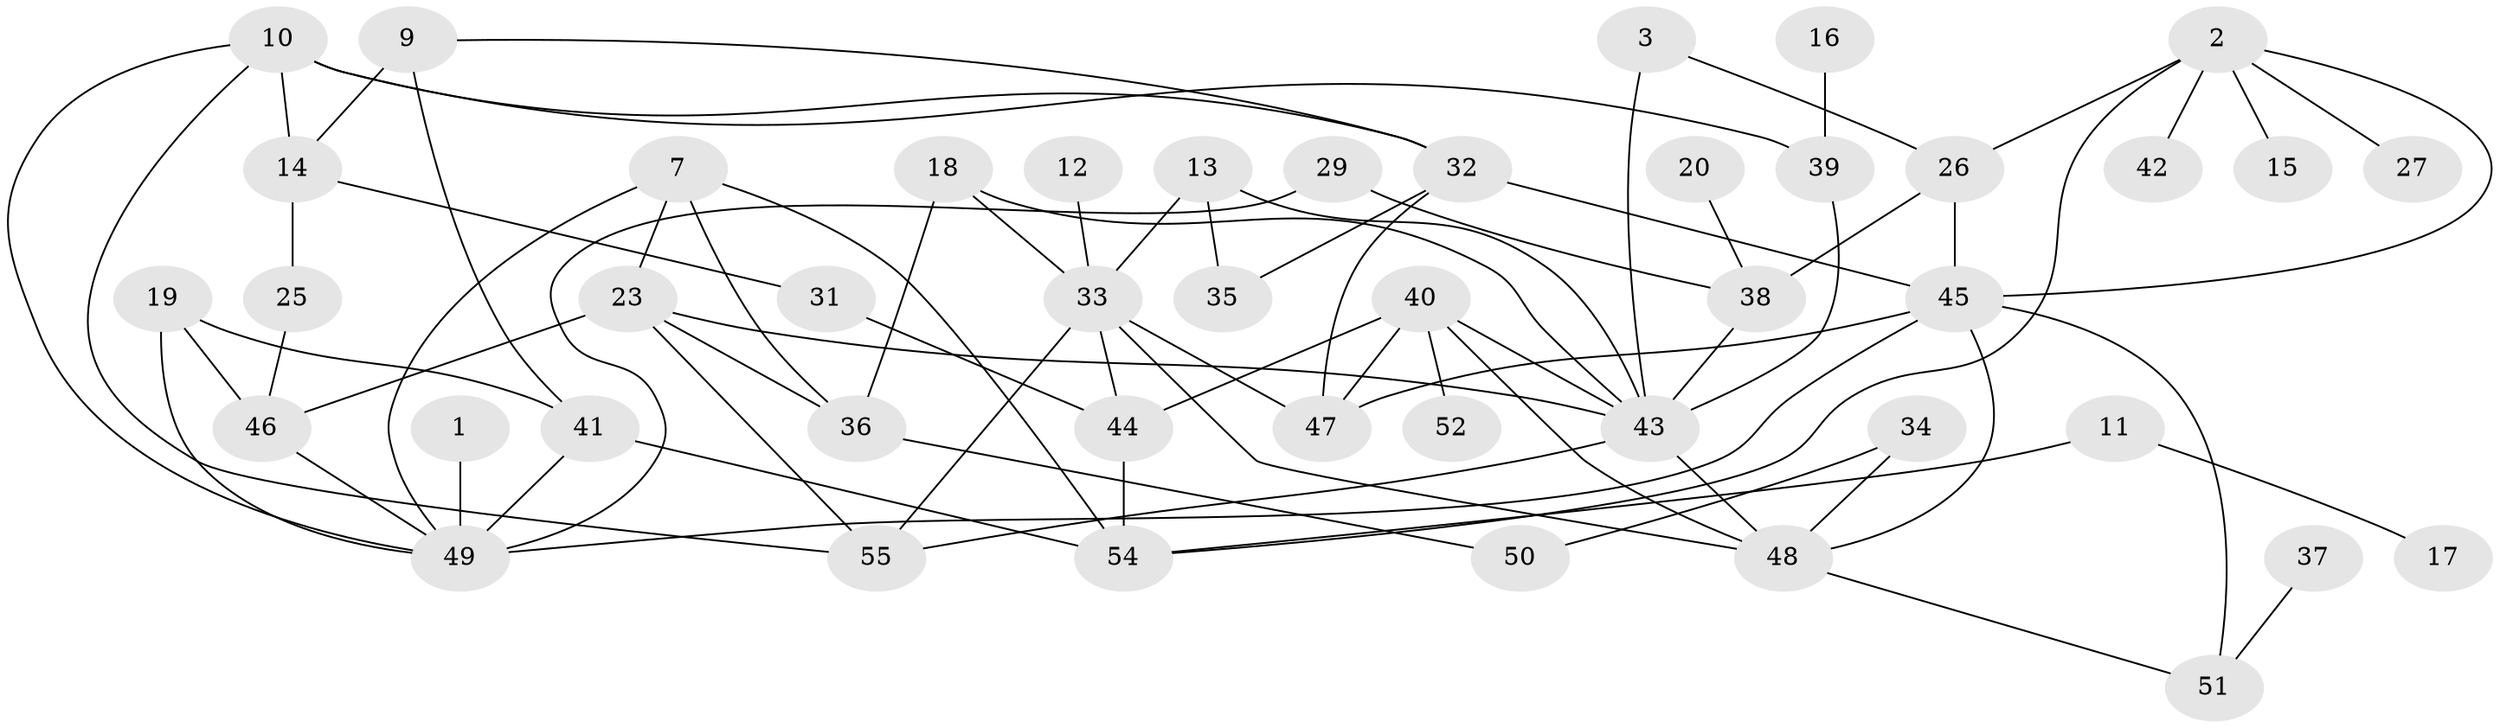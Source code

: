 // original degree distribution, {2: 0.3394495412844037, 1: 0.1651376146788991, 3: 0.1926605504587156, 4: 0.12844036697247707, 5: 0.07339449541284404, 0: 0.08256880733944955, 7: 0.009174311926605505, 6: 0.009174311926605505}
// Generated by graph-tools (version 1.1) at 2025/49/03/09/25 03:49:09]
// undirected, 45 vertices, 76 edges
graph export_dot {
graph [start="1"]
  node [color=gray90,style=filled];
  1;
  2;
  3;
  7;
  9;
  10;
  11;
  12;
  13;
  14;
  15;
  16;
  17;
  18;
  19;
  20;
  23;
  25;
  26;
  27;
  29;
  31;
  32;
  33;
  34;
  35;
  36;
  37;
  38;
  39;
  40;
  41;
  42;
  43;
  44;
  45;
  46;
  47;
  48;
  49;
  50;
  51;
  52;
  54;
  55;
  1 -- 49 [weight=1.0];
  2 -- 15 [weight=1.0];
  2 -- 26 [weight=1.0];
  2 -- 27 [weight=1.0];
  2 -- 42 [weight=1.0];
  2 -- 45 [weight=1.0];
  2 -- 54 [weight=1.0];
  3 -- 26 [weight=1.0];
  3 -- 43 [weight=1.0];
  7 -- 23 [weight=1.0];
  7 -- 36 [weight=1.0];
  7 -- 49 [weight=1.0];
  7 -- 54 [weight=1.0];
  9 -- 14 [weight=1.0];
  9 -- 32 [weight=1.0];
  9 -- 41 [weight=1.0];
  10 -- 14 [weight=1.0];
  10 -- 32 [weight=1.0];
  10 -- 39 [weight=1.0];
  10 -- 49 [weight=1.0];
  10 -- 55 [weight=1.0];
  11 -- 17 [weight=1.0];
  11 -- 54 [weight=1.0];
  12 -- 33 [weight=1.0];
  13 -- 33 [weight=1.0];
  13 -- 35 [weight=1.0];
  13 -- 43 [weight=1.0];
  14 -- 25 [weight=1.0];
  14 -- 31 [weight=1.0];
  16 -- 39 [weight=1.0];
  18 -- 33 [weight=1.0];
  18 -- 36 [weight=1.0];
  18 -- 43 [weight=1.0];
  19 -- 41 [weight=1.0];
  19 -- 46 [weight=1.0];
  19 -- 49 [weight=1.0];
  20 -- 38 [weight=1.0];
  23 -- 36 [weight=1.0];
  23 -- 43 [weight=1.0];
  23 -- 46 [weight=2.0];
  23 -- 55 [weight=1.0];
  25 -- 46 [weight=1.0];
  26 -- 38 [weight=1.0];
  26 -- 45 [weight=1.0];
  29 -- 38 [weight=1.0];
  29 -- 49 [weight=1.0];
  31 -- 44 [weight=1.0];
  32 -- 35 [weight=1.0];
  32 -- 45 [weight=1.0];
  32 -- 47 [weight=1.0];
  33 -- 44 [weight=1.0];
  33 -- 47 [weight=1.0];
  33 -- 48 [weight=1.0];
  33 -- 55 [weight=1.0];
  34 -- 48 [weight=1.0];
  34 -- 50 [weight=1.0];
  36 -- 50 [weight=1.0];
  37 -- 51 [weight=1.0];
  38 -- 43 [weight=1.0];
  39 -- 43 [weight=1.0];
  40 -- 43 [weight=1.0];
  40 -- 44 [weight=1.0];
  40 -- 47 [weight=1.0];
  40 -- 48 [weight=1.0];
  40 -- 52 [weight=1.0];
  41 -- 49 [weight=1.0];
  41 -- 54 [weight=1.0];
  43 -- 48 [weight=1.0];
  43 -- 55 [weight=1.0];
  44 -- 54 [weight=1.0];
  45 -- 47 [weight=1.0];
  45 -- 48 [weight=1.0];
  45 -- 49 [weight=2.0];
  45 -- 51 [weight=1.0];
  46 -- 49 [weight=1.0];
  48 -- 51 [weight=1.0];
}
